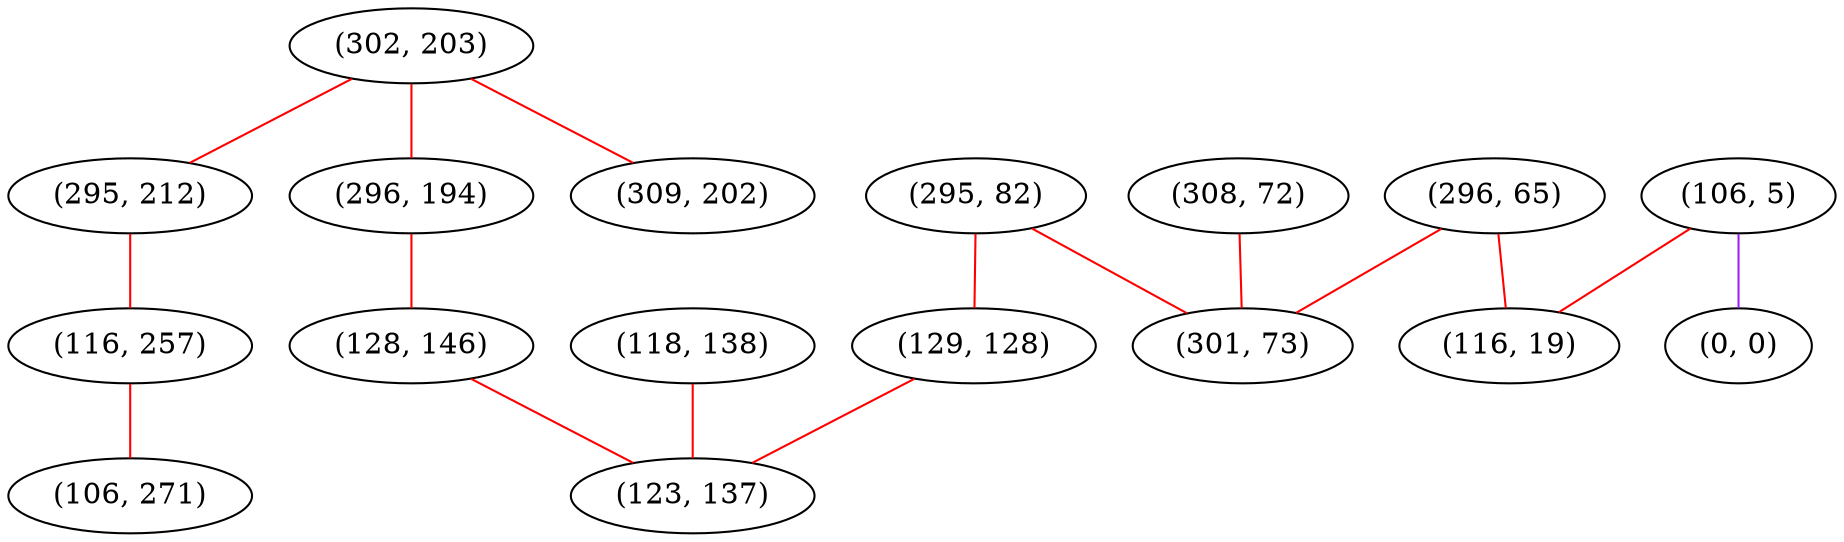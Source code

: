 graph "" {
"(302, 203)";
"(295, 212)";
"(106, 5)";
"(118, 138)";
"(296, 194)";
"(296, 65)";
"(116, 257)";
"(128, 146)";
"(295, 82)";
"(106, 271)";
"(0, 0)";
"(309, 202)";
"(116, 19)";
"(308, 72)";
"(301, 73)";
"(129, 128)";
"(123, 137)";
"(302, 203)" -- "(295, 212)"  [color=red, key=0, weight=1];
"(302, 203)" -- "(309, 202)"  [color=red, key=0, weight=1];
"(302, 203)" -- "(296, 194)"  [color=red, key=0, weight=1];
"(295, 212)" -- "(116, 257)"  [color=red, key=0, weight=1];
"(106, 5)" -- "(0, 0)"  [color=purple, key=0, weight=4];
"(106, 5)" -- "(116, 19)"  [color=red, key=0, weight=1];
"(118, 138)" -- "(123, 137)"  [color=red, key=0, weight=1];
"(296, 194)" -- "(128, 146)"  [color=red, key=0, weight=1];
"(296, 65)" -- "(301, 73)"  [color=red, key=0, weight=1];
"(296, 65)" -- "(116, 19)"  [color=red, key=0, weight=1];
"(116, 257)" -- "(106, 271)"  [color=red, key=0, weight=1];
"(128, 146)" -- "(123, 137)"  [color=red, key=0, weight=1];
"(295, 82)" -- "(301, 73)"  [color=red, key=0, weight=1];
"(295, 82)" -- "(129, 128)"  [color=red, key=0, weight=1];
"(308, 72)" -- "(301, 73)"  [color=red, key=0, weight=1];
"(129, 128)" -- "(123, 137)"  [color=red, key=0, weight=1];
}
